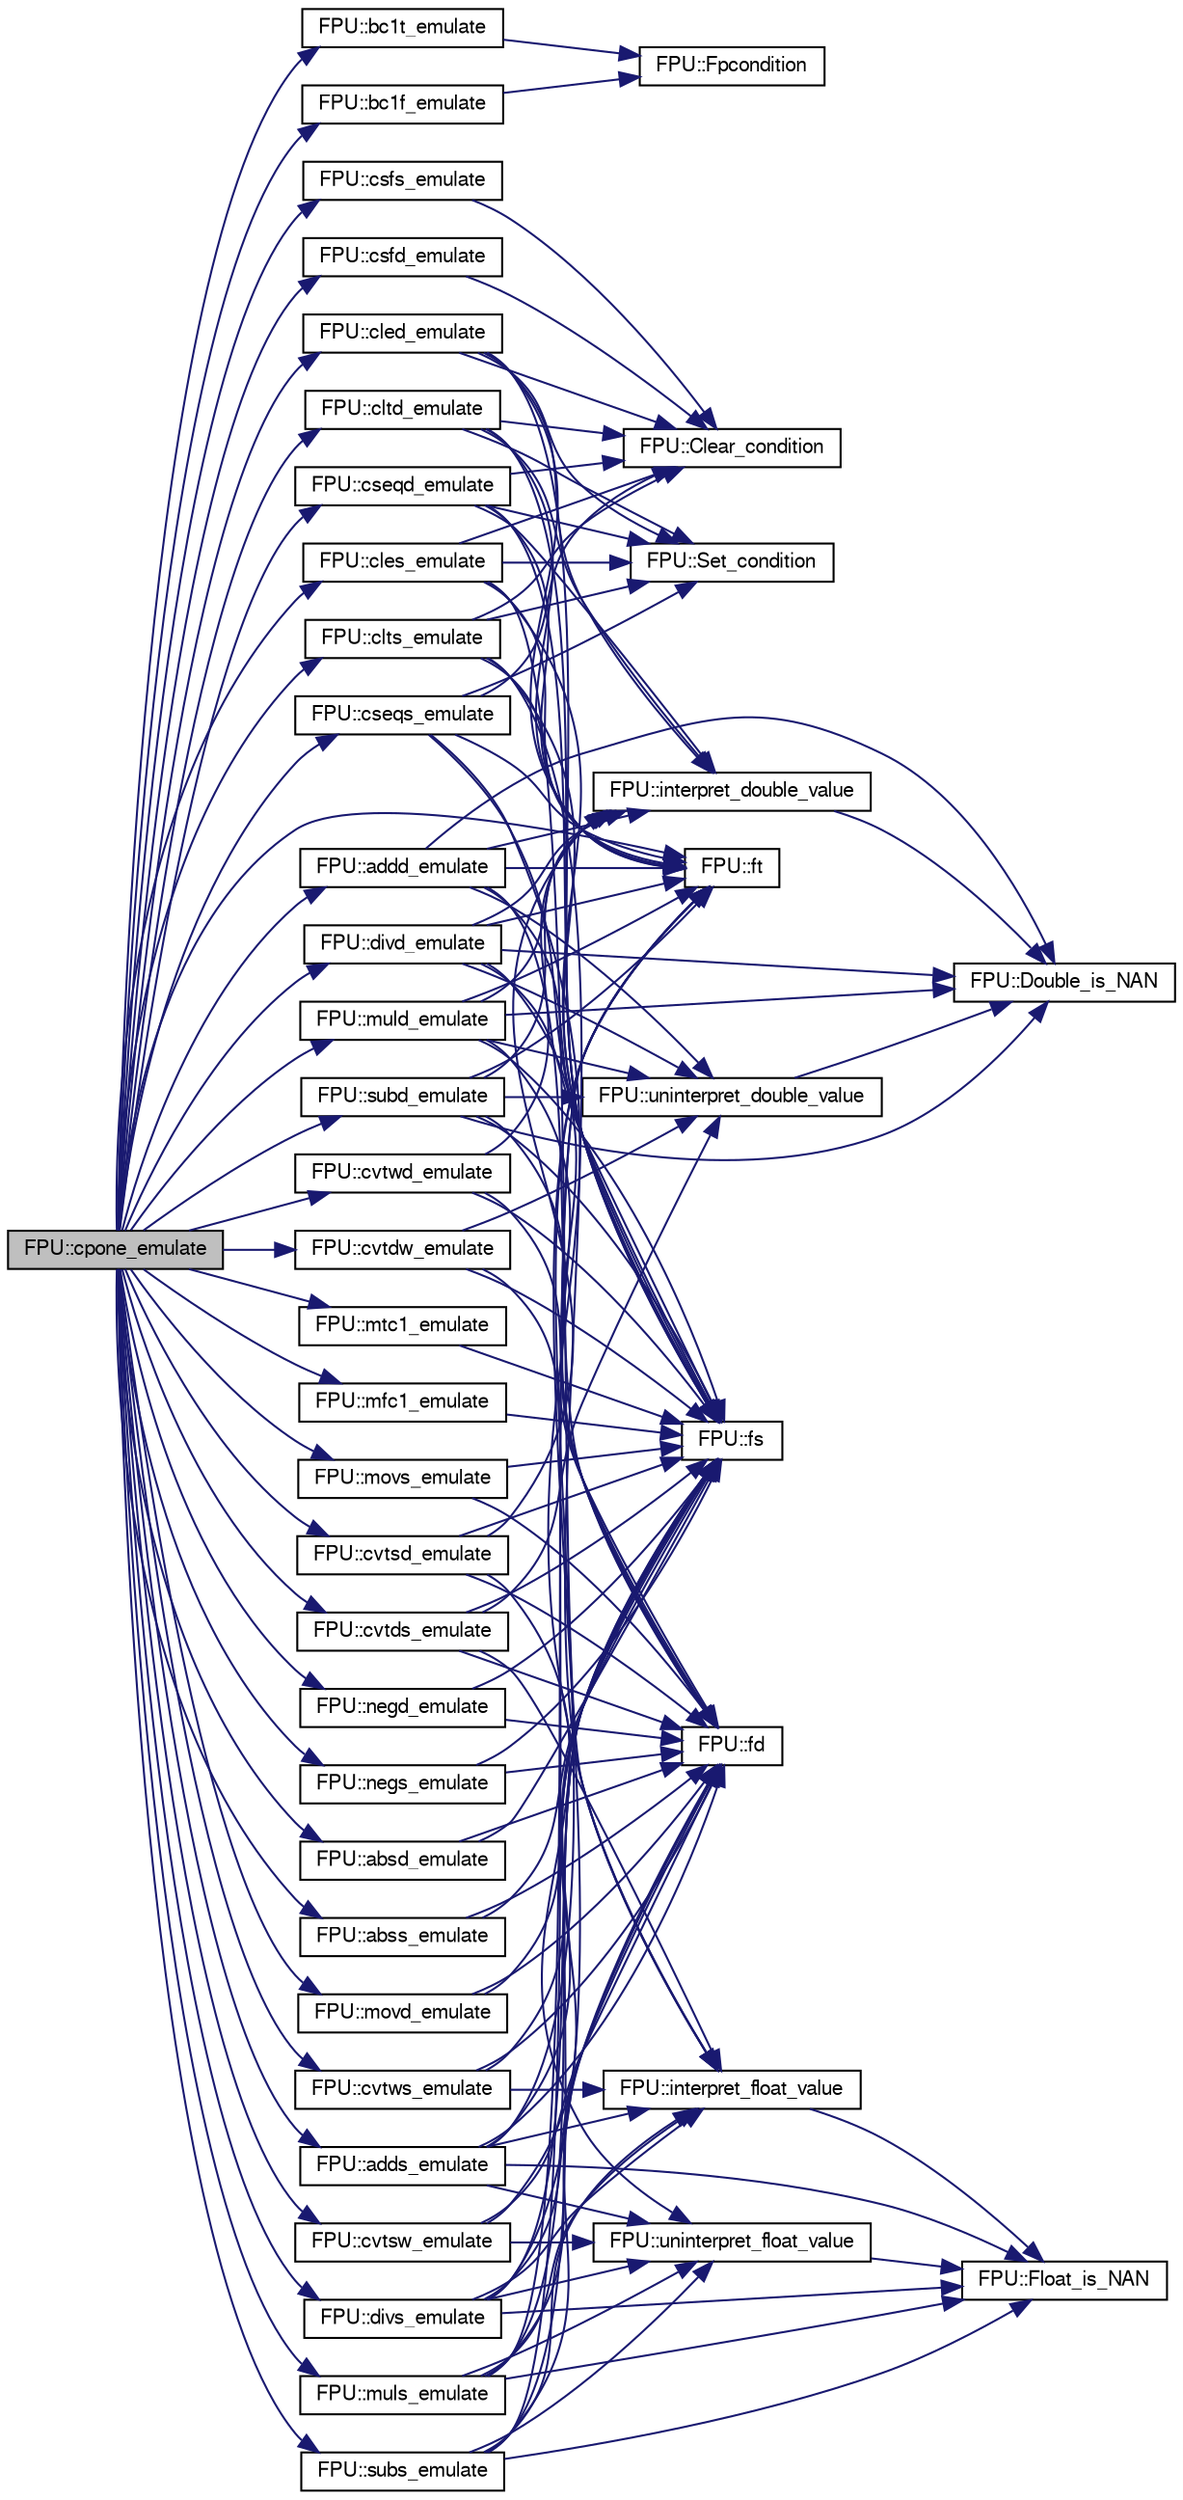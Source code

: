 digraph G
{
  edge [fontname="FreeSans",fontsize="10",labelfontname="FreeSans",labelfontsize="10"];
  node [fontname="FreeSans",fontsize="10",shape=record];
  rankdir=LR;
  Node1 [label="FPU::cpone_emulate",height=0.2,width=0.4,color="black", fillcolor="grey75", style="filled" fontcolor="black"];
  Node1 -> Node2 [color="midnightblue",fontsize="10",style="solid"];
  Node2 [label="FPU::absd_emulate",height=0.2,width=0.4,color="black", fillcolor="white", style="filled",URL="$classFPU.html#a444a0fbf10bf86a785590f67c6e9eba3"];
  Node2 -> Node3 [color="midnightblue",fontsize="10",style="solid"];
  Node3 [label="FPU::fd",height=0.2,width=0.4,color="black", fillcolor="white", style="filled",URL="$classFPU.html#a6f425b3fab359b0257430a8795bbd49c"];
  Node2 -> Node4 [color="midnightblue",fontsize="10",style="solid"];
  Node4 [label="FPU::fs",height=0.2,width=0.4,color="black", fillcolor="white", style="filled",URL="$classFPU.html#a3b845c4dcf416d853d11466b20c4d479"];
  Node1 -> Node5 [color="midnightblue",fontsize="10",style="solid"];
  Node5 [label="FPU::abss_emulate",height=0.2,width=0.4,color="black", fillcolor="white", style="filled",URL="$classFPU.html#aa9bd06dbe14b181296977d830f98dce7"];
  Node5 -> Node3 [color="midnightblue",fontsize="10",style="solid"];
  Node5 -> Node4 [color="midnightblue",fontsize="10",style="solid"];
  Node1 -> Node6 [color="midnightblue",fontsize="10",style="solid"];
  Node6 [label="FPU::addd_emulate",height=0.2,width=0.4,color="black", fillcolor="white", style="filled",URL="$classFPU.html#a973f43b95694b7b27c8db702350a1ce6"];
  Node6 -> Node7 [color="midnightblue",fontsize="10",style="solid"];
  Node7 [label="FPU::Double_is_NAN",height=0.2,width=0.4,color="black", fillcolor="white", style="filled",URL="$classFPU.html#ac2c3bf00c3a2c1c1fe81f1dd44b446ac"];
  Node6 -> Node3 [color="midnightblue",fontsize="10",style="solid"];
  Node6 -> Node4 [color="midnightblue",fontsize="10",style="solid"];
  Node6 -> Node8 [color="midnightblue",fontsize="10",style="solid"];
  Node8 [label="FPU::ft",height=0.2,width=0.4,color="black", fillcolor="white", style="filled",URL="$classFPU.html#aebbaa139c9609776428483b9b44f3da9"];
  Node6 -> Node9 [color="midnightblue",fontsize="10",style="solid"];
  Node9 [label="FPU::interpret_double_value",height=0.2,width=0.4,color="black", fillcolor="white", style="filled",URL="$classFPU.html#a4e2113932d665c4e45d7e88c63ddde36"];
  Node9 -> Node7 [color="midnightblue",fontsize="10",style="solid"];
  Node6 -> Node10 [color="midnightblue",fontsize="10",style="solid"];
  Node10 [label="FPU::uninterpret_double_value",height=0.2,width=0.4,color="black", fillcolor="white", style="filled",URL="$classFPU.html#a5318f58aa92a78c76b309f4a7f5c48a6"];
  Node10 -> Node7 [color="midnightblue",fontsize="10",style="solid"];
  Node1 -> Node11 [color="midnightblue",fontsize="10",style="solid"];
  Node11 [label="FPU::adds_emulate",height=0.2,width=0.4,color="black", fillcolor="white", style="filled",URL="$classFPU.html#a54474473a52874ff909713e0091c3112"];
  Node11 -> Node3 [color="midnightblue",fontsize="10",style="solid"];
  Node11 -> Node12 [color="midnightblue",fontsize="10",style="solid"];
  Node12 [label="FPU::Float_is_NAN",height=0.2,width=0.4,color="black", fillcolor="white", style="filled",URL="$classFPU.html#aecbf73903f26ca2ebbfaacefa154bb71"];
  Node11 -> Node4 [color="midnightblue",fontsize="10",style="solid"];
  Node11 -> Node8 [color="midnightblue",fontsize="10",style="solid"];
  Node11 -> Node13 [color="midnightblue",fontsize="10",style="solid"];
  Node13 [label="FPU::interpret_float_value",height=0.2,width=0.4,color="black", fillcolor="white", style="filled",URL="$classFPU.html#a358d735dc50060c3eb2d416e8d6d8ff7"];
  Node13 -> Node12 [color="midnightblue",fontsize="10",style="solid"];
  Node11 -> Node14 [color="midnightblue",fontsize="10",style="solid"];
  Node14 [label="FPU::uninterpret_float_value",height=0.2,width=0.4,color="black", fillcolor="white", style="filled",URL="$classFPU.html#a0d9e4de6caf810ebc70e5494f154c99b"];
  Node14 -> Node12 [color="midnightblue",fontsize="10",style="solid"];
  Node1 -> Node15 [color="midnightblue",fontsize="10",style="solid"];
  Node15 [label="FPU::bc1f_emulate",height=0.2,width=0.4,color="black", fillcolor="white", style="filled",URL="$classFPU.html#ad88746f20edf49cd5b23c1ed0fa2b2b9"];
  Node15 -> Node16 [color="midnightblue",fontsize="10",style="solid"];
  Node16 [label="FPU::Fpcondition",height=0.2,width=0.4,color="black", fillcolor="white", style="filled",URL="$classFPU.html#a33b65557a53a4e30657bc9cbb6e43a63"];
  Node1 -> Node17 [color="midnightblue",fontsize="10",style="solid"];
  Node17 [label="FPU::bc1t_emulate",height=0.2,width=0.4,color="black", fillcolor="white", style="filled",URL="$classFPU.html#a1f206e5e99c26c62d47e66d298b8f7b8"];
  Node17 -> Node16 [color="midnightblue",fontsize="10",style="solid"];
  Node1 -> Node18 [color="midnightblue",fontsize="10",style="solid"];
  Node18 [label="FPU::cled_emulate",height=0.2,width=0.4,color="black", fillcolor="white", style="filled",URL="$classFPU.html#a6764d43d5047b524de49904bf2e03d38"];
  Node18 -> Node19 [color="midnightblue",fontsize="10",style="solid"];
  Node19 [label="FPU::Clear_condition",height=0.2,width=0.4,color="black", fillcolor="white", style="filled",URL="$classFPU.html#a88f9eec5026c8cbb0221fbd0491d3140"];
  Node18 -> Node4 [color="midnightblue",fontsize="10",style="solid"];
  Node18 -> Node8 [color="midnightblue",fontsize="10",style="solid"];
  Node18 -> Node9 [color="midnightblue",fontsize="10",style="solid"];
  Node18 -> Node20 [color="midnightblue",fontsize="10",style="solid"];
  Node20 [label="FPU::Set_condition",height=0.2,width=0.4,color="black", fillcolor="white", style="filled",URL="$classFPU.html#a5520a13dac0d050832a245f43f6d5a38"];
  Node1 -> Node21 [color="midnightblue",fontsize="10",style="solid"];
  Node21 [label="FPU::cles_emulate",height=0.2,width=0.4,color="black", fillcolor="white", style="filled",URL="$classFPU.html#af7d7d86382989aefef81d8f4a6f8bcd4"];
  Node21 -> Node19 [color="midnightblue",fontsize="10",style="solid"];
  Node21 -> Node4 [color="midnightblue",fontsize="10",style="solid"];
  Node21 -> Node8 [color="midnightblue",fontsize="10",style="solid"];
  Node21 -> Node13 [color="midnightblue",fontsize="10",style="solid"];
  Node21 -> Node20 [color="midnightblue",fontsize="10",style="solid"];
  Node1 -> Node22 [color="midnightblue",fontsize="10",style="solid"];
  Node22 [label="FPU::cltd_emulate",height=0.2,width=0.4,color="black", fillcolor="white", style="filled",URL="$classFPU.html#a49b0cc0e170f59dbfcbbc46eb96fa7cd"];
  Node22 -> Node19 [color="midnightblue",fontsize="10",style="solid"];
  Node22 -> Node4 [color="midnightblue",fontsize="10",style="solid"];
  Node22 -> Node8 [color="midnightblue",fontsize="10",style="solid"];
  Node22 -> Node9 [color="midnightblue",fontsize="10",style="solid"];
  Node22 -> Node20 [color="midnightblue",fontsize="10",style="solid"];
  Node1 -> Node23 [color="midnightblue",fontsize="10",style="solid"];
  Node23 [label="FPU::clts_emulate",height=0.2,width=0.4,color="black", fillcolor="white", style="filled",URL="$classFPU.html#a474ea0a72b3aa046deefa32fb4c7e8b2"];
  Node23 -> Node19 [color="midnightblue",fontsize="10",style="solid"];
  Node23 -> Node4 [color="midnightblue",fontsize="10",style="solid"];
  Node23 -> Node8 [color="midnightblue",fontsize="10",style="solid"];
  Node23 -> Node13 [color="midnightblue",fontsize="10",style="solid"];
  Node23 -> Node20 [color="midnightblue",fontsize="10",style="solid"];
  Node1 -> Node24 [color="midnightblue",fontsize="10",style="solid"];
  Node24 [label="FPU::cseqd_emulate",height=0.2,width=0.4,color="black", fillcolor="white", style="filled",URL="$classFPU.html#a57085dc91c1d644a9dd1dfa7c6235f58"];
  Node24 -> Node19 [color="midnightblue",fontsize="10",style="solid"];
  Node24 -> Node4 [color="midnightblue",fontsize="10",style="solid"];
  Node24 -> Node8 [color="midnightblue",fontsize="10",style="solid"];
  Node24 -> Node9 [color="midnightblue",fontsize="10",style="solid"];
  Node24 -> Node20 [color="midnightblue",fontsize="10",style="solid"];
  Node1 -> Node25 [color="midnightblue",fontsize="10",style="solid"];
  Node25 [label="FPU::cseqs_emulate",height=0.2,width=0.4,color="black", fillcolor="white", style="filled",URL="$classFPU.html#a9ce1fb5bb15b767a978461e19f7a8794"];
  Node25 -> Node19 [color="midnightblue",fontsize="10",style="solid"];
  Node25 -> Node4 [color="midnightblue",fontsize="10",style="solid"];
  Node25 -> Node8 [color="midnightblue",fontsize="10",style="solid"];
  Node25 -> Node13 [color="midnightblue",fontsize="10",style="solid"];
  Node25 -> Node20 [color="midnightblue",fontsize="10",style="solid"];
  Node1 -> Node26 [color="midnightblue",fontsize="10",style="solid"];
  Node26 [label="FPU::csfd_emulate",height=0.2,width=0.4,color="black", fillcolor="white", style="filled",URL="$classFPU.html#a0ac2cf827201ac46cc5c6edbff77f83b"];
  Node26 -> Node19 [color="midnightblue",fontsize="10",style="solid"];
  Node1 -> Node27 [color="midnightblue",fontsize="10",style="solid"];
  Node27 [label="FPU::csfs_emulate",height=0.2,width=0.4,color="black", fillcolor="white", style="filled",URL="$classFPU.html#a755d779270698baf5183494a73311601"];
  Node27 -> Node19 [color="midnightblue",fontsize="10",style="solid"];
  Node1 -> Node28 [color="midnightblue",fontsize="10",style="solid"];
  Node28 [label="FPU::cvtds_emulate",height=0.2,width=0.4,color="black", fillcolor="white", style="filled",URL="$classFPU.html#a4686e932ae0345e75be19be78f882e78"];
  Node28 -> Node3 [color="midnightblue",fontsize="10",style="solid"];
  Node28 -> Node4 [color="midnightblue",fontsize="10",style="solid"];
  Node28 -> Node13 [color="midnightblue",fontsize="10",style="solid"];
  Node28 -> Node10 [color="midnightblue",fontsize="10",style="solid"];
  Node1 -> Node29 [color="midnightblue",fontsize="10",style="solid"];
  Node29 [label="FPU::cvtdw_emulate",height=0.2,width=0.4,color="black", fillcolor="white", style="filled",URL="$classFPU.html#a2ee26225f9d1627129ed20b308eb7779"];
  Node29 -> Node3 [color="midnightblue",fontsize="10",style="solid"];
  Node29 -> Node4 [color="midnightblue",fontsize="10",style="solid"];
  Node29 -> Node10 [color="midnightblue",fontsize="10",style="solid"];
  Node1 -> Node30 [color="midnightblue",fontsize="10",style="solid"];
  Node30 [label="FPU::cvtsd_emulate",height=0.2,width=0.4,color="black", fillcolor="white", style="filled",URL="$classFPU.html#a700c7159f311ed08d8bee659181852a0"];
  Node30 -> Node3 [color="midnightblue",fontsize="10",style="solid"];
  Node30 -> Node4 [color="midnightblue",fontsize="10",style="solid"];
  Node30 -> Node9 [color="midnightblue",fontsize="10",style="solid"];
  Node30 -> Node14 [color="midnightblue",fontsize="10",style="solid"];
  Node1 -> Node31 [color="midnightblue",fontsize="10",style="solid"];
  Node31 [label="FPU::cvtsw_emulate",height=0.2,width=0.4,color="black", fillcolor="white", style="filled",URL="$classFPU.html#a8a077ccd5ff9bd9236d89fd643fb1d85"];
  Node31 -> Node3 [color="midnightblue",fontsize="10",style="solid"];
  Node31 -> Node4 [color="midnightblue",fontsize="10",style="solid"];
  Node31 -> Node14 [color="midnightblue",fontsize="10",style="solid"];
  Node1 -> Node32 [color="midnightblue",fontsize="10",style="solid"];
  Node32 [label="FPU::cvtwd_emulate",height=0.2,width=0.4,color="black", fillcolor="white", style="filled",URL="$classFPU.html#aa24cb85a5d3113cf33956954acf23c5d"];
  Node32 -> Node3 [color="midnightblue",fontsize="10",style="solid"];
  Node32 -> Node4 [color="midnightblue",fontsize="10",style="solid"];
  Node32 -> Node9 [color="midnightblue",fontsize="10",style="solid"];
  Node1 -> Node33 [color="midnightblue",fontsize="10",style="solid"];
  Node33 [label="FPU::cvtws_emulate",height=0.2,width=0.4,color="black", fillcolor="white", style="filled",URL="$classFPU.html#af0acd850a4a015b22d9122f21aab0694"];
  Node33 -> Node3 [color="midnightblue",fontsize="10",style="solid"];
  Node33 -> Node4 [color="midnightblue",fontsize="10",style="solid"];
  Node33 -> Node13 [color="midnightblue",fontsize="10",style="solid"];
  Node1 -> Node34 [color="midnightblue",fontsize="10",style="solid"];
  Node34 [label="FPU::divd_emulate",height=0.2,width=0.4,color="black", fillcolor="white", style="filled",URL="$classFPU.html#a95f4b075be936d582b2ec856c520d8f7"];
  Node34 -> Node7 [color="midnightblue",fontsize="10",style="solid"];
  Node34 -> Node3 [color="midnightblue",fontsize="10",style="solid"];
  Node34 -> Node4 [color="midnightblue",fontsize="10",style="solid"];
  Node34 -> Node8 [color="midnightblue",fontsize="10",style="solid"];
  Node34 -> Node9 [color="midnightblue",fontsize="10",style="solid"];
  Node34 -> Node10 [color="midnightblue",fontsize="10",style="solid"];
  Node1 -> Node35 [color="midnightblue",fontsize="10",style="solid"];
  Node35 [label="FPU::divs_emulate",height=0.2,width=0.4,color="black", fillcolor="white", style="filled",URL="$classFPU.html#a4ba3a1b7552964876d23beb60162a390"];
  Node35 -> Node3 [color="midnightblue",fontsize="10",style="solid"];
  Node35 -> Node12 [color="midnightblue",fontsize="10",style="solid"];
  Node35 -> Node4 [color="midnightblue",fontsize="10",style="solid"];
  Node35 -> Node8 [color="midnightblue",fontsize="10",style="solid"];
  Node35 -> Node13 [color="midnightblue",fontsize="10",style="solid"];
  Node35 -> Node14 [color="midnightblue",fontsize="10",style="solid"];
  Node1 -> Node8 [color="midnightblue",fontsize="10",style="solid"];
  Node1 -> Node36 [color="midnightblue",fontsize="10",style="solid"];
  Node36 [label="FPU::mfc1_emulate",height=0.2,width=0.4,color="black", fillcolor="white", style="filled",URL="$classFPU.html#aef477ba456ce9008c3ae7e09072b02ed"];
  Node36 -> Node4 [color="midnightblue",fontsize="10",style="solid"];
  Node1 -> Node37 [color="midnightblue",fontsize="10",style="solid"];
  Node37 [label="FPU::movd_emulate",height=0.2,width=0.4,color="black", fillcolor="white", style="filled",URL="$classFPU.html#a2ac46d52ed795327e1a7d41e8ae2f104"];
  Node37 -> Node3 [color="midnightblue",fontsize="10",style="solid"];
  Node37 -> Node4 [color="midnightblue",fontsize="10",style="solid"];
  Node1 -> Node38 [color="midnightblue",fontsize="10",style="solid"];
  Node38 [label="FPU::movs_emulate",height=0.2,width=0.4,color="black", fillcolor="white", style="filled",URL="$classFPU.html#a1fa93a22a15dd20327642f3a371ebde7"];
  Node38 -> Node3 [color="midnightblue",fontsize="10",style="solid"];
  Node38 -> Node4 [color="midnightblue",fontsize="10",style="solid"];
  Node1 -> Node39 [color="midnightblue",fontsize="10",style="solid"];
  Node39 [label="FPU::mtc1_emulate",height=0.2,width=0.4,color="black", fillcolor="white", style="filled",URL="$classFPU.html#ad0c56d545fee64d72cccdec95fad89af"];
  Node39 -> Node4 [color="midnightblue",fontsize="10",style="solid"];
  Node1 -> Node40 [color="midnightblue",fontsize="10",style="solid"];
  Node40 [label="FPU::muld_emulate",height=0.2,width=0.4,color="black", fillcolor="white", style="filled",URL="$classFPU.html#a7850950f4e2a725d9dc6ea3c36af5786"];
  Node40 -> Node7 [color="midnightblue",fontsize="10",style="solid"];
  Node40 -> Node3 [color="midnightblue",fontsize="10",style="solid"];
  Node40 -> Node4 [color="midnightblue",fontsize="10",style="solid"];
  Node40 -> Node8 [color="midnightblue",fontsize="10",style="solid"];
  Node40 -> Node9 [color="midnightblue",fontsize="10",style="solid"];
  Node40 -> Node10 [color="midnightblue",fontsize="10",style="solid"];
  Node1 -> Node41 [color="midnightblue",fontsize="10",style="solid"];
  Node41 [label="FPU::muls_emulate",height=0.2,width=0.4,color="black", fillcolor="white", style="filled",URL="$classFPU.html#ad4ae687cb716f811d601cace20f883a6"];
  Node41 -> Node3 [color="midnightblue",fontsize="10",style="solid"];
  Node41 -> Node12 [color="midnightblue",fontsize="10",style="solid"];
  Node41 -> Node4 [color="midnightblue",fontsize="10",style="solid"];
  Node41 -> Node8 [color="midnightblue",fontsize="10",style="solid"];
  Node41 -> Node13 [color="midnightblue",fontsize="10",style="solid"];
  Node41 -> Node14 [color="midnightblue",fontsize="10",style="solid"];
  Node1 -> Node42 [color="midnightblue",fontsize="10",style="solid"];
  Node42 [label="FPU::negd_emulate",height=0.2,width=0.4,color="black", fillcolor="white", style="filled",URL="$classFPU.html#a535c953956b80d1e1e19d486b581ae40"];
  Node42 -> Node3 [color="midnightblue",fontsize="10",style="solid"];
  Node42 -> Node4 [color="midnightblue",fontsize="10",style="solid"];
  Node1 -> Node43 [color="midnightblue",fontsize="10",style="solid"];
  Node43 [label="FPU::negs_emulate",height=0.2,width=0.4,color="black", fillcolor="white", style="filled",URL="$classFPU.html#a6d4242b059ac00a92786b5b02b1f68ad"];
  Node43 -> Node3 [color="midnightblue",fontsize="10",style="solid"];
  Node43 -> Node4 [color="midnightblue",fontsize="10",style="solid"];
  Node1 -> Node44 [color="midnightblue",fontsize="10",style="solid"];
  Node44 [label="FPU::subd_emulate",height=0.2,width=0.4,color="black", fillcolor="white", style="filled",URL="$classFPU.html#a7ee6226cb58ef1fdc21157d9fe7036dc"];
  Node44 -> Node7 [color="midnightblue",fontsize="10",style="solid"];
  Node44 -> Node3 [color="midnightblue",fontsize="10",style="solid"];
  Node44 -> Node4 [color="midnightblue",fontsize="10",style="solid"];
  Node44 -> Node8 [color="midnightblue",fontsize="10",style="solid"];
  Node44 -> Node9 [color="midnightblue",fontsize="10",style="solid"];
  Node44 -> Node10 [color="midnightblue",fontsize="10",style="solid"];
  Node1 -> Node45 [color="midnightblue",fontsize="10",style="solid"];
  Node45 [label="FPU::subs_emulate",height=0.2,width=0.4,color="black", fillcolor="white", style="filled",URL="$classFPU.html#a8f755a58d7463db6324e093fc9f83fa7"];
  Node45 -> Node3 [color="midnightblue",fontsize="10",style="solid"];
  Node45 -> Node12 [color="midnightblue",fontsize="10",style="solid"];
  Node45 -> Node4 [color="midnightblue",fontsize="10",style="solid"];
  Node45 -> Node8 [color="midnightblue",fontsize="10",style="solid"];
  Node45 -> Node13 [color="midnightblue",fontsize="10",style="solid"];
  Node45 -> Node14 [color="midnightblue",fontsize="10",style="solid"];
}

